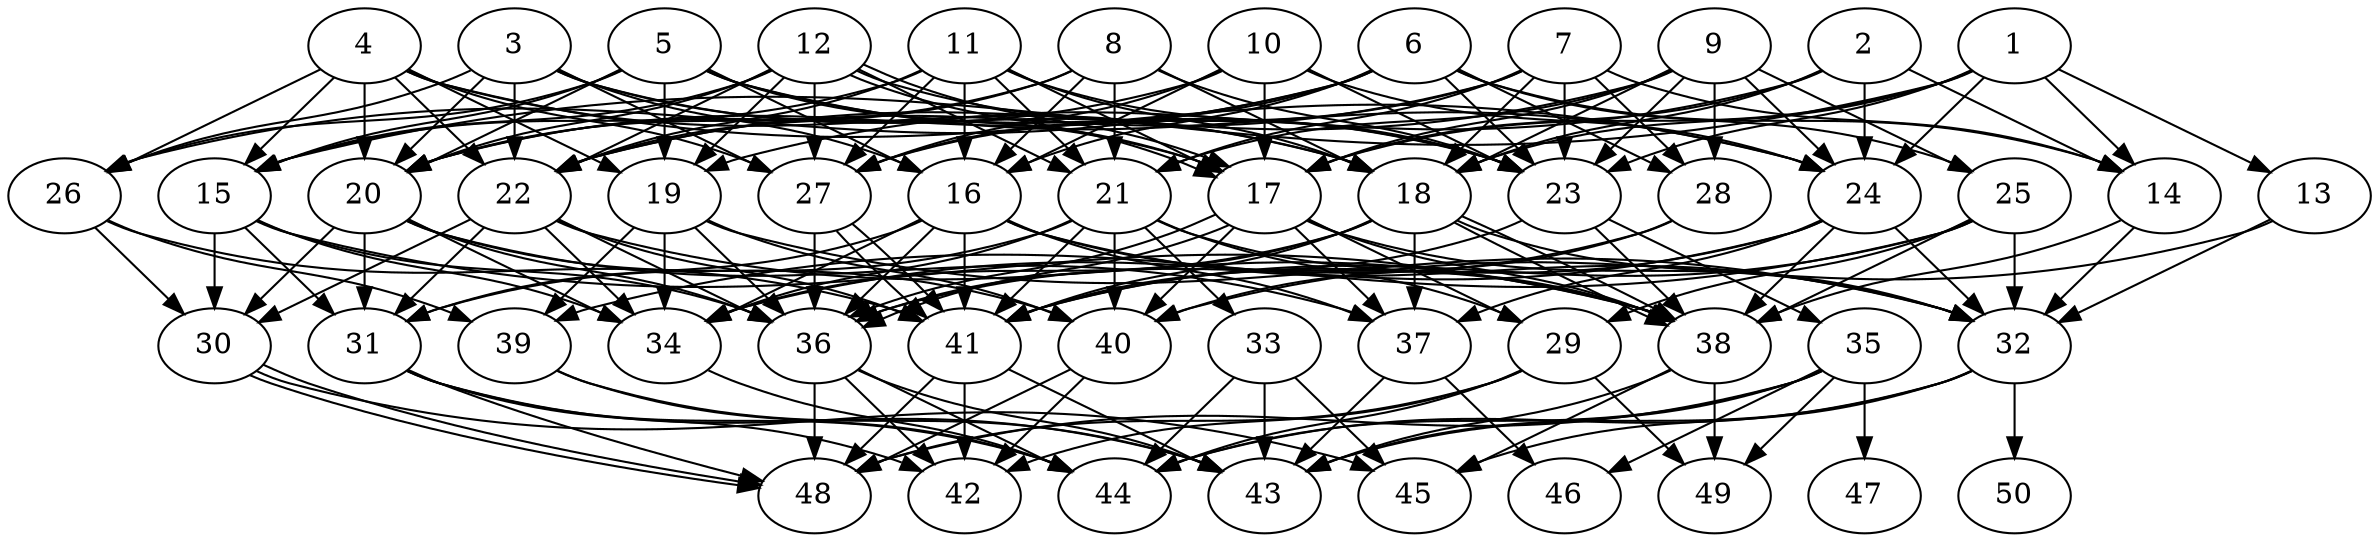 // DAG automatically generated by daggen at Thu Oct  3 14:07:57 2019
// ./daggen --dot -n 50 --ccr 0.4 --fat 0.7 --regular 0.7 --density 0.7 --mindata 5242880 --maxdata 52428800 
digraph G {
  1 [size="104791040", alpha="0.14", expect_size="41916416"] 
  1 -> 13 [size ="41916416"]
  1 -> 14 [size ="41916416"]
  1 -> 15 [size ="41916416"]
  1 -> 17 [size ="41916416"]
  1 -> 18 [size ="41916416"]
  1 -> 23 [size ="41916416"]
  1 -> 24 [size ="41916416"]
  2 [size="113379840", alpha="0.02", expect_size="45351936"] 
  2 -> 14 [size ="45351936"]
  2 -> 17 [size ="45351936"]
  2 -> 18 [size ="45351936"]
  2 -> 19 [size ="45351936"]
  2 -> 24 [size ="45351936"]
  3 [size="129070080", alpha="0.18", expect_size="51628032"] 
  3 -> 16 [size ="51628032"]
  3 -> 17 [size ="51628032"]
  3 -> 18 [size ="51628032"]
  3 -> 20 [size ="51628032"]
  3 -> 22 [size ="51628032"]
  3 -> 26 [size ="51628032"]
  3 -> 27 [size ="51628032"]
  4 [size="33876480", alpha="0.17", expect_size="13550592"] 
  4 -> 15 [size ="13550592"]
  4 -> 18 [size ="13550592"]
  4 -> 19 [size ="13550592"]
  4 -> 20 [size ="13550592"]
  4 -> 22 [size ="13550592"]
  4 -> 24 [size ="13550592"]
  4 -> 26 [size ="13550592"]
  4 -> 27 [size ="13550592"]
  5 [size="13626880", alpha="0.05", expect_size="5450752"] 
  5 -> 15 [size ="5450752"]
  5 -> 16 [size ="5450752"]
  5 -> 17 [size ="5450752"]
  5 -> 19 [size ="5450752"]
  5 -> 20 [size ="5450752"]
  5 -> 23 [size ="5450752"]
  5 -> 24 [size ="5450752"]
  5 -> 26 [size ="5450752"]
  6 [size="28820480", alpha="0.13", expect_size="11528192"] 
  6 -> 14 [size ="11528192"]
  6 -> 16 [size ="11528192"]
  6 -> 20 [size ="11528192"]
  6 -> 23 [size ="11528192"]
  6 -> 25 [size ="11528192"]
  6 -> 26 [size ="11528192"]
  6 -> 27 [size ="11528192"]
  6 -> 28 [size ="11528192"]
  7 [size="126149120", alpha="0.08", expect_size="50459648"] 
  7 -> 14 [size ="50459648"]
  7 -> 18 [size ="50459648"]
  7 -> 21 [size ="50459648"]
  7 -> 22 [size ="50459648"]
  7 -> 23 [size ="50459648"]
  7 -> 27 [size ="50459648"]
  7 -> 28 [size ="50459648"]
  8 [size="58019840", alpha="0.15", expect_size="23207936"] 
  8 -> 16 [size ="23207936"]
  8 -> 18 [size ="23207936"]
  8 -> 20 [size ="23207936"]
  8 -> 21 [size ="23207936"]
  8 -> 22 [size ="23207936"]
  8 -> 23 [size ="23207936"]
  9 [size="56181760", alpha="0.09", expect_size="22472704"] 
  9 -> 17 [size ="22472704"]
  9 -> 18 [size ="22472704"]
  9 -> 21 [size ="22472704"]
  9 -> 22 [size ="22472704"]
  9 -> 23 [size ="22472704"]
  9 -> 24 [size ="22472704"]
  9 -> 25 [size ="22472704"]
  9 -> 28 [size ="22472704"]
  10 [size="87715840", alpha="0.14", expect_size="35086336"] 
  10 -> 16 [size ="35086336"]
  10 -> 17 [size ="35086336"]
  10 -> 20 [size ="35086336"]
  10 -> 23 [size ="35086336"]
  10 -> 24 [size ="35086336"]
  10 -> 27 [size ="35086336"]
  11 [size="58529280", alpha="0.13", expect_size="23411712"] 
  11 -> 15 [size ="23411712"]
  11 -> 16 [size ="23411712"]
  11 -> 17 [size ="23411712"]
  11 -> 18 [size ="23411712"]
  11 -> 21 [size ="23411712"]
  11 -> 22 [size ="23411712"]
  11 -> 23 [size ="23411712"]
  11 -> 27 [size ="23411712"]
  12 [size="23887360", alpha="0.14", expect_size="9554944"] 
  12 -> 15 [size ="9554944"]
  12 -> 17 [size ="9554944"]
  12 -> 17 [size ="9554944"]
  12 -> 19 [size ="9554944"]
  12 -> 20 [size ="9554944"]
  12 -> 21 [size ="9554944"]
  12 -> 22 [size ="9554944"]
  12 -> 23 [size ="9554944"]
  12 -> 27 [size ="9554944"]
  13 [size="38272000", alpha="0.08", expect_size="15308800"] 
  13 -> 32 [size ="15308800"]
  13 -> 40 [size ="15308800"]
  14 [size="28897280", alpha="0.01", expect_size="11558912"] 
  14 -> 32 [size ="11558912"]
  14 -> 38 [size ="11558912"]
  15 [size="130654720", alpha="0.05", expect_size="52261888"] 
  15 -> 30 [size ="52261888"]
  15 -> 31 [size ="52261888"]
  15 -> 34 [size ="52261888"]
  15 -> 36 [size ="52261888"]
  15 -> 38 [size ="52261888"]
  16 [size="39503360", alpha="0.02", expect_size="15801344"] 
  16 -> 31 [size ="15801344"]
  16 -> 32 [size ="15801344"]
  16 -> 34 [size ="15801344"]
  16 -> 36 [size ="15801344"]
  16 -> 37 [size ="15801344"]
  16 -> 38 [size ="15801344"]
  16 -> 41 [size ="15801344"]
  17 [size="117675520", alpha="0.11", expect_size="47070208"] 
  17 -> 29 [size ="47070208"]
  17 -> 32 [size ="47070208"]
  17 -> 36 [size ="47070208"]
  17 -> 36 [size ="47070208"]
  17 -> 37 [size ="47070208"]
  17 -> 38 [size ="47070208"]
  17 -> 40 [size ="47070208"]
  18 [size="44531200", alpha="0.12", expect_size="17812480"] 
  18 -> 32 [size ="17812480"]
  18 -> 34 [size ="17812480"]
  18 -> 36 [size ="17812480"]
  18 -> 37 [size ="17812480"]
  18 -> 38 [size ="17812480"]
  18 -> 38 [size ="17812480"]
  18 -> 41 [size ="17812480"]
  19 [size="15518720", alpha="0.13", expect_size="6207488"] 
  19 -> 32 [size ="6207488"]
  19 -> 34 [size ="6207488"]
  19 -> 36 [size ="6207488"]
  19 -> 39 [size ="6207488"]
  19 -> 40 [size ="6207488"]
  20 [size="66268160", alpha="0.07", expect_size="26507264"] 
  20 -> 30 [size ="26507264"]
  20 -> 31 [size ="26507264"]
  20 -> 34 [size ="26507264"]
  20 -> 36 [size ="26507264"]
  20 -> 37 [size ="26507264"]
  20 -> 40 [size ="26507264"]
  21 [size="33548800", alpha="0.16", expect_size="13419520"] 
  21 -> 29 [size ="13419520"]
  21 -> 31 [size ="13419520"]
  21 -> 33 [size ="13419520"]
  21 -> 34 [size ="13419520"]
  21 -> 38 [size ="13419520"]
  21 -> 40 [size ="13419520"]
  21 -> 41 [size ="13419520"]
  22 [size="112908800", alpha="0.03", expect_size="45163520"] 
  22 -> 30 [size ="45163520"]
  22 -> 31 [size ="45163520"]
  22 -> 34 [size ="45163520"]
  22 -> 36 [size ="45163520"]
  22 -> 38 [size ="45163520"]
  22 -> 41 [size ="45163520"]
  23 [size="75525120", alpha="0.09", expect_size="30210048"] 
  23 -> 35 [size ="30210048"]
  23 -> 38 [size ="30210048"]
  23 -> 41 [size ="30210048"]
  24 [size="124241920", alpha="0.18", expect_size="49696768"] 
  24 -> 32 [size ="49696768"]
  24 -> 34 [size ="49696768"]
  24 -> 37 [size ="49696768"]
  24 -> 38 [size ="49696768"]
  24 -> 41 [size ="49696768"]
  25 [size="130360320", alpha="0.08", expect_size="52144128"] 
  25 -> 29 [size ="52144128"]
  25 -> 32 [size ="52144128"]
  25 -> 38 [size ="52144128"]
  25 -> 39 [size ="52144128"]
  25 -> 41 [size ="52144128"]
  26 [size="42695680", alpha="0.01", expect_size="17078272"] 
  26 -> 30 [size ="17078272"]
  26 -> 39 [size ="17078272"]
  26 -> 41 [size ="17078272"]
  27 [size="54584320", alpha="0.12", expect_size="21833728"] 
  27 -> 36 [size ="21833728"]
  27 -> 41 [size ="21833728"]
  27 -> 41 [size ="21833728"]
  28 [size="118545920", alpha="0.12", expect_size="47418368"] 
  28 -> 36 [size ="47418368"]
  28 -> 40 [size ="47418368"]
  29 [size="73991680", alpha="0.18", expect_size="29596672"] 
  29 -> 42 [size ="29596672"]
  29 -> 44 [size ="29596672"]
  29 -> 48 [size ="29596672"]
  29 -> 49 [size ="29596672"]
  30 [size="30136320", alpha="0.17", expect_size="12054528"] 
  30 -> 45 [size ="12054528"]
  30 -> 48 [size ="12054528"]
  30 -> 48 [size ="12054528"]
  31 [size="68677120", alpha="0.04", expect_size="27470848"] 
  31 -> 42 [size ="27470848"]
  31 -> 43 [size ="27470848"]
  31 -> 44 [size ="27470848"]
  31 -> 48 [size ="27470848"]
  32 [size="45370880", alpha="0.13", expect_size="18148352"] 
  32 -> 43 [size ="18148352"]
  32 -> 44 [size ="18148352"]
  32 -> 45 [size ="18148352"]
  32 -> 50 [size ="18148352"]
  33 [size="60487680", alpha="0.06", expect_size="24195072"] 
  33 -> 43 [size ="24195072"]
  33 -> 44 [size ="24195072"]
  33 -> 45 [size ="24195072"]
  34 [size="112028160", alpha="0.01", expect_size="44811264"] 
  34 -> 44 [size ="44811264"]
  35 [size="102799360", alpha="0.17", expect_size="41119744"] 
  35 -> 43 [size ="41119744"]
  35 -> 44 [size ="41119744"]
  35 -> 46 [size ="41119744"]
  35 -> 47 [size ="41119744"]
  35 -> 48 [size ="41119744"]
  35 -> 49 [size ="41119744"]
  36 [size="33323520", alpha="0.17", expect_size="13329408"] 
  36 -> 42 [size ="13329408"]
  36 -> 43 [size ="13329408"]
  36 -> 44 [size ="13329408"]
  36 -> 48 [size ="13329408"]
  37 [size="37273600", alpha="0.15", expect_size="14909440"] 
  37 -> 43 [size ="14909440"]
  37 -> 46 [size ="14909440"]
  38 [size="109734400", alpha="0.18", expect_size="43893760"] 
  38 -> 43 [size ="43893760"]
  38 -> 45 [size ="43893760"]
  38 -> 49 [size ="43893760"]
  39 [size="59688960", alpha="0.02", expect_size="23875584"] 
  39 -> 43 [size ="23875584"]
  39 -> 44 [size ="23875584"]
  40 [size="48176640", alpha="0.14", expect_size="19270656"] 
  40 -> 42 [size ="19270656"]
  40 -> 48 [size ="19270656"]
  41 [size="31843840", alpha="0.10", expect_size="12737536"] 
  41 -> 42 [size ="12737536"]
  41 -> 43 [size ="12737536"]
  41 -> 48 [size ="12737536"]
  42 [size="56117760", alpha="0.03", expect_size="22447104"] 
  43 [size="13811200", alpha="0.07", expect_size="5524480"] 
  44 [size="48053760", alpha="0.09", expect_size="19221504"] 
  45 [size="56673280", alpha="0.11", expect_size="22669312"] 
  46 [size="39257600", alpha="0.18", expect_size="15703040"] 
  47 [size="22197760", alpha="0.13", expect_size="8879104"] 
  48 [size="110069760", alpha="0.05", expect_size="44027904"] 
  49 [size="98362880", alpha="0.07", expect_size="39345152"] 
  50 [size="107461120", alpha="0.13", expect_size="42984448"] 
}
